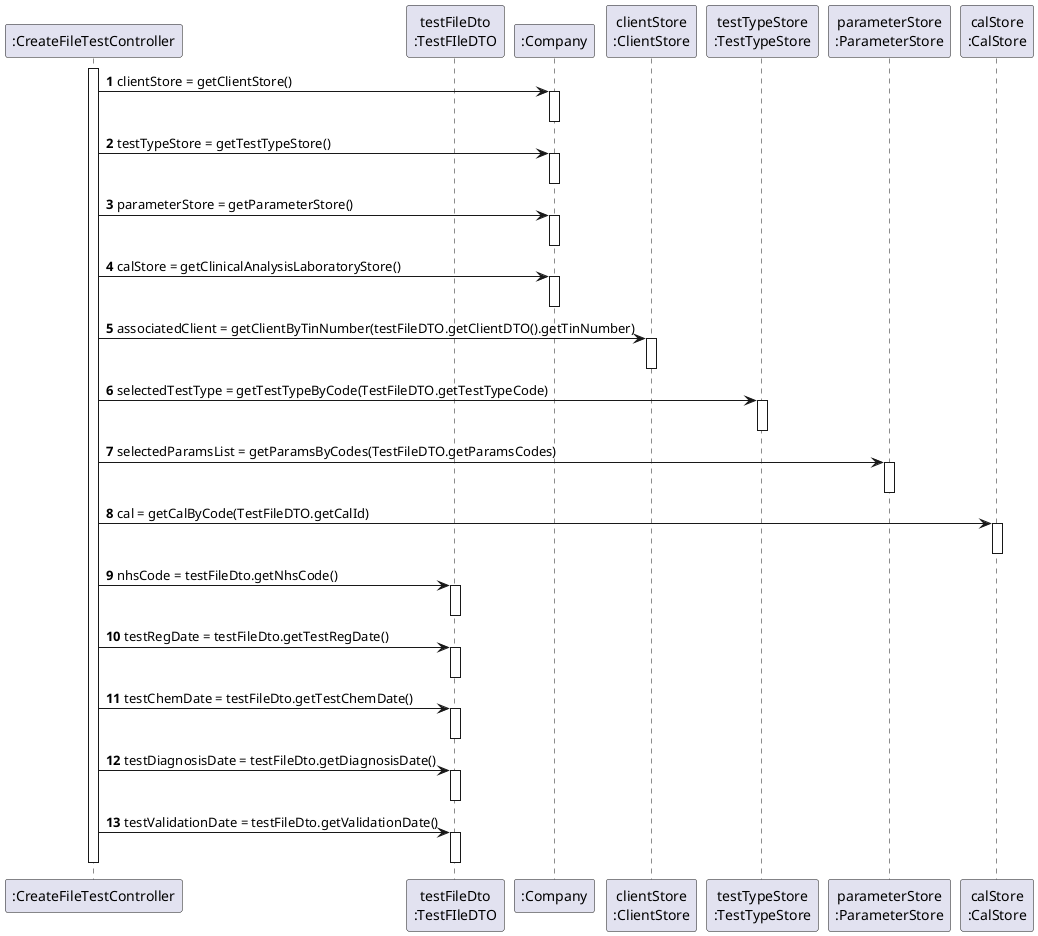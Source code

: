 @startuml
'https://plantuml.com/sequence-diagram

autonumber

participant ":CreateFileTestController" as TEST_CTRL
participant "testFileDto\n:TestFIleDTO" as DTO
participant ":Company" as PLAT
participant "clientStore\n:ClientStore" as CLIENT_STORE
participant "testTypeStore\n:TestTypeStore" as TEST_TYPE_STORE
participant "parameterStore\n:ParameterStore" as PARAM_STORE
participant "calStore\n:CalStore" as CAL_STORE


activate TEST_CTRL

TEST_CTRL -> PLAT : clientStore = getClientStore()
activate PLAT
deactivate PLAT


TEST_CTRL -> PLAT : testTypeStore = getTestTypeStore()
activate PLAT
deactivate PLAT

TEST_CTRL -> PLAT : parameterStore = getParameterStore()
activate PLAT
deactivate PLAT

TEST_CTRL -> PLAT : calStore = getClinicalAnalysisLaboratoryStore()
activate PLAT
deactivate PLAT

TEST_CTRL -> CLIENT_STORE : associatedClient = getClientByTinNumber(testFileDTO.getClientDTO().getTinNumber)
activate CLIENT_STORE
deactivate CLIENT_STORE

TEST_CTRL -> TEST_TYPE_STORE : selectedTestType = getTestTypeByCode(TestFileDTO.getTestTypeCode)
activate TEST_TYPE_STORE
deactivate TEST_TYPE_STORE



TEST_CTRL -> PARAM_STORE : selectedParamsList = getParamsByCodes(TestFileDTO.getParamsCodes)
activate PARAM_STORE
deactivate PARAM_STORE

TEST_CTRL -> CAL_STORE : cal = getCalByCode(TestFileDTO.getCalId)
activate CAL_STORE
deactivate CAL_STORE

TEST_CTRL -> DTO: nhsCode = testFileDto.getNhsCode()
activate DTO
deactivate DTO

TEST_CTRL -> DTO: testRegDate = testFileDto.getTestRegDate()
activate DTO
deactivate DTO

TEST_CTRL -> DTO: testChemDate = testFileDto.getTestChemDate()
activate DTO
deactivate DTO

TEST_CTRL -> DTO: testDiagnosisDate = testFileDto.getDiagnosisDate()
activate DTO
deactivate DTO

TEST_CTRL -> DTO: testValidationDate = testFileDto.getValidationDate()
activate DTO
deactivate DTO

deactivate TEST_CTRL

@enduml